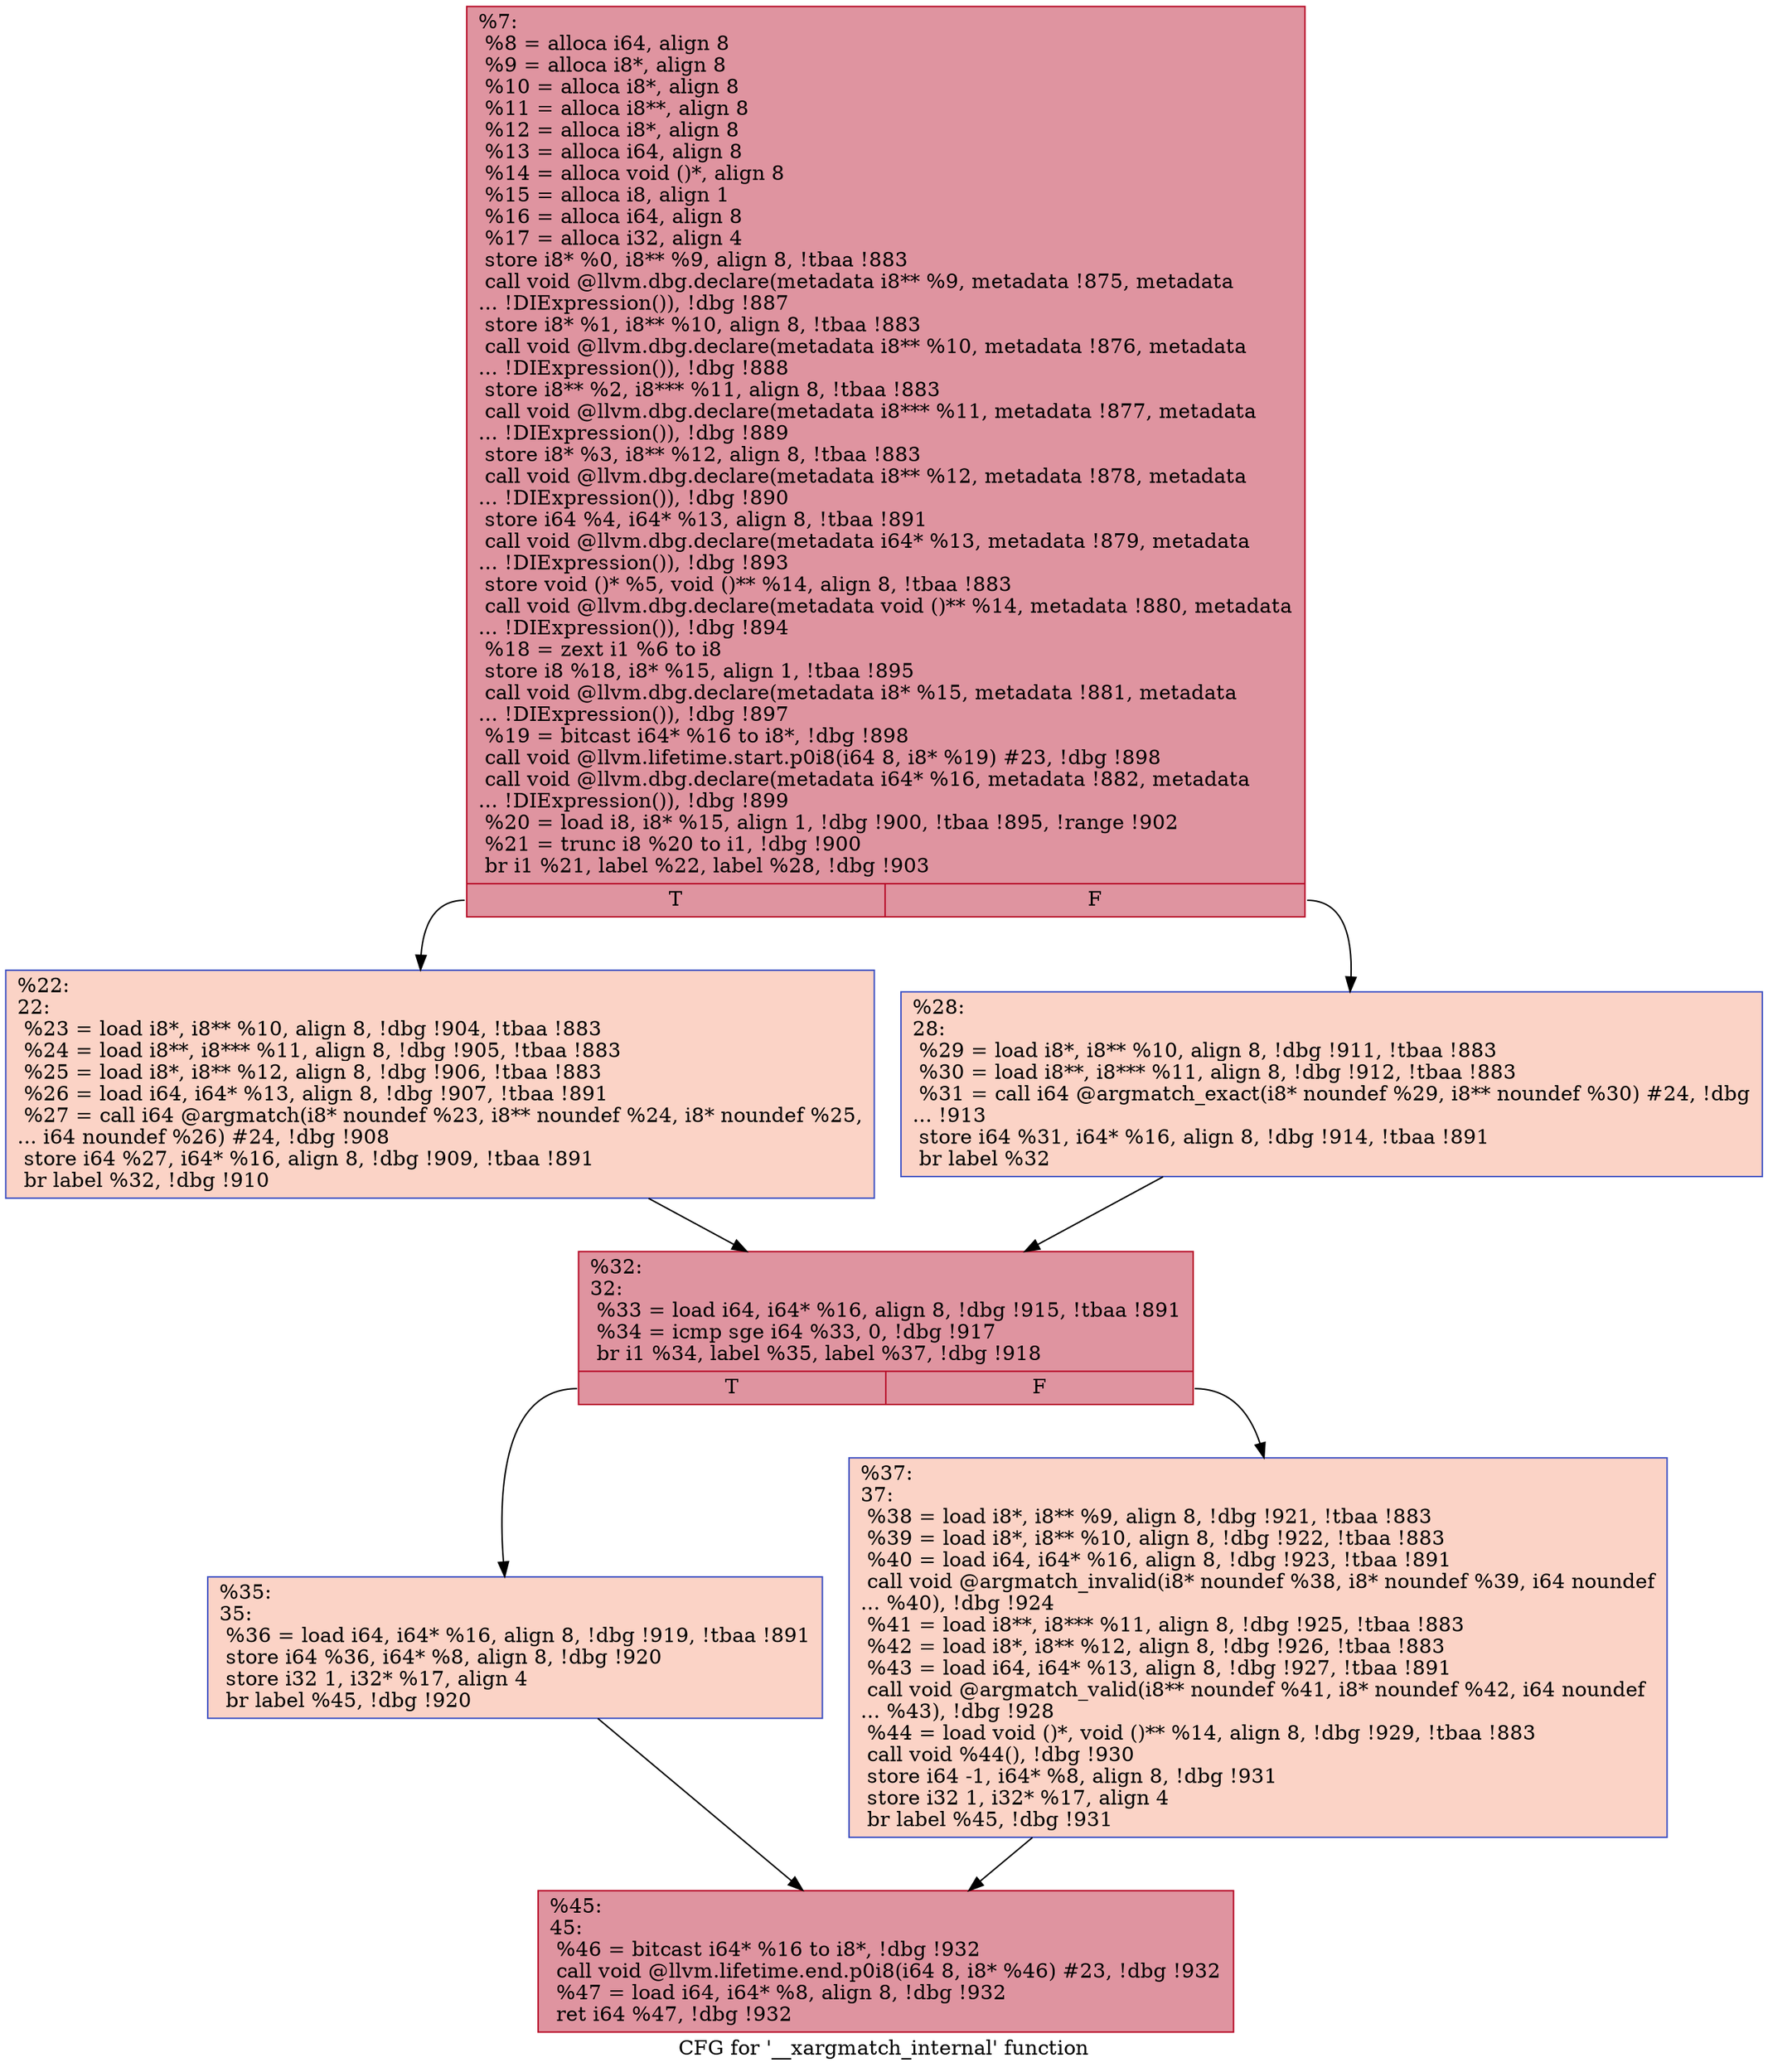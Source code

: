 digraph "CFG for '__xargmatch_internal' function" {
	label="CFG for '__xargmatch_internal' function";

	Node0xd4eab0 [shape=record,color="#b70d28ff", style=filled, fillcolor="#b70d2870",label="{%7:\l  %8 = alloca i64, align 8\l  %9 = alloca i8*, align 8\l  %10 = alloca i8*, align 8\l  %11 = alloca i8**, align 8\l  %12 = alloca i8*, align 8\l  %13 = alloca i64, align 8\l  %14 = alloca void ()*, align 8\l  %15 = alloca i8, align 1\l  %16 = alloca i64, align 8\l  %17 = alloca i32, align 4\l  store i8* %0, i8** %9, align 8, !tbaa !883\l  call void @llvm.dbg.declare(metadata i8** %9, metadata !875, metadata\l... !DIExpression()), !dbg !887\l  store i8* %1, i8** %10, align 8, !tbaa !883\l  call void @llvm.dbg.declare(metadata i8** %10, metadata !876, metadata\l... !DIExpression()), !dbg !888\l  store i8** %2, i8*** %11, align 8, !tbaa !883\l  call void @llvm.dbg.declare(metadata i8*** %11, metadata !877, metadata\l... !DIExpression()), !dbg !889\l  store i8* %3, i8** %12, align 8, !tbaa !883\l  call void @llvm.dbg.declare(metadata i8** %12, metadata !878, metadata\l... !DIExpression()), !dbg !890\l  store i64 %4, i64* %13, align 8, !tbaa !891\l  call void @llvm.dbg.declare(metadata i64* %13, metadata !879, metadata\l... !DIExpression()), !dbg !893\l  store void ()* %5, void ()** %14, align 8, !tbaa !883\l  call void @llvm.dbg.declare(metadata void ()** %14, metadata !880, metadata\l... !DIExpression()), !dbg !894\l  %18 = zext i1 %6 to i8\l  store i8 %18, i8* %15, align 1, !tbaa !895\l  call void @llvm.dbg.declare(metadata i8* %15, metadata !881, metadata\l... !DIExpression()), !dbg !897\l  %19 = bitcast i64* %16 to i8*, !dbg !898\l  call void @llvm.lifetime.start.p0i8(i64 8, i8* %19) #23, !dbg !898\l  call void @llvm.dbg.declare(metadata i64* %16, metadata !882, metadata\l... !DIExpression()), !dbg !899\l  %20 = load i8, i8* %15, align 1, !dbg !900, !tbaa !895, !range !902\l  %21 = trunc i8 %20 to i1, !dbg !900\l  br i1 %21, label %22, label %28, !dbg !903\l|{<s0>T|<s1>F}}"];
	Node0xd4eab0:s0 -> Node0xd52bd0;
	Node0xd4eab0:s1 -> Node0xcdeb50;
	Node0xd52bd0 [shape=record,color="#3d50c3ff", style=filled, fillcolor="#f59c7d70",label="{%22:\l22:                                               \l  %23 = load i8*, i8** %10, align 8, !dbg !904, !tbaa !883\l  %24 = load i8**, i8*** %11, align 8, !dbg !905, !tbaa !883\l  %25 = load i8*, i8** %12, align 8, !dbg !906, !tbaa !883\l  %26 = load i64, i64* %13, align 8, !dbg !907, !tbaa !891\l  %27 = call i64 @argmatch(i8* noundef %23, i8** noundef %24, i8* noundef %25,\l... i64 noundef %26) #24, !dbg !908\l  store i64 %27, i64* %16, align 8, !dbg !909, !tbaa !891\l  br label %32, !dbg !910\l}"];
	Node0xd52bd0 -> Node0xcdeba0;
	Node0xcdeb50 [shape=record,color="#3d50c3ff", style=filled, fillcolor="#f59c7d70",label="{%28:\l28:                                               \l  %29 = load i8*, i8** %10, align 8, !dbg !911, !tbaa !883\l  %30 = load i8**, i8*** %11, align 8, !dbg !912, !tbaa !883\l  %31 = call i64 @argmatch_exact(i8* noundef %29, i8** noundef %30) #24, !dbg\l... !913\l  store i64 %31, i64* %16, align 8, !dbg !914, !tbaa !891\l  br label %32\l}"];
	Node0xcdeb50 -> Node0xcdeba0;
	Node0xcdeba0 [shape=record,color="#b70d28ff", style=filled, fillcolor="#b70d2870",label="{%32:\l32:                                               \l  %33 = load i64, i64* %16, align 8, !dbg !915, !tbaa !891\l  %34 = icmp sge i64 %33, 0, !dbg !917\l  br i1 %34, label %35, label %37, !dbg !918\l|{<s0>T|<s1>F}}"];
	Node0xcdeba0:s0 -> Node0xcdebf0;
	Node0xcdeba0:s1 -> Node0xcdec40;
	Node0xcdebf0 [shape=record,color="#3d50c3ff", style=filled, fillcolor="#f59c7d70",label="{%35:\l35:                                               \l  %36 = load i64, i64* %16, align 8, !dbg !919, !tbaa !891\l  store i64 %36, i64* %8, align 8, !dbg !920\l  store i32 1, i32* %17, align 4\l  br label %45, !dbg !920\l}"];
	Node0xcdebf0 -> Node0xcdec90;
	Node0xcdec40 [shape=record,color="#3d50c3ff", style=filled, fillcolor="#f59c7d70",label="{%37:\l37:                                               \l  %38 = load i8*, i8** %9, align 8, !dbg !921, !tbaa !883\l  %39 = load i8*, i8** %10, align 8, !dbg !922, !tbaa !883\l  %40 = load i64, i64* %16, align 8, !dbg !923, !tbaa !891\l  call void @argmatch_invalid(i8* noundef %38, i8* noundef %39, i64 noundef\l... %40), !dbg !924\l  %41 = load i8**, i8*** %11, align 8, !dbg !925, !tbaa !883\l  %42 = load i8*, i8** %12, align 8, !dbg !926, !tbaa !883\l  %43 = load i64, i64* %13, align 8, !dbg !927, !tbaa !891\l  call void @argmatch_valid(i8** noundef %41, i8* noundef %42, i64 noundef\l... %43), !dbg !928\l  %44 = load void ()*, void ()** %14, align 8, !dbg !929, !tbaa !883\l  call void %44(), !dbg !930\l  store i64 -1, i64* %8, align 8, !dbg !931\l  store i32 1, i32* %17, align 4\l  br label %45, !dbg !931\l}"];
	Node0xcdec40 -> Node0xcdec90;
	Node0xcdec90 [shape=record,color="#b70d28ff", style=filled, fillcolor="#b70d2870",label="{%45:\l45:                                               \l  %46 = bitcast i64* %16 to i8*, !dbg !932\l  call void @llvm.lifetime.end.p0i8(i64 8, i8* %46) #23, !dbg !932\l  %47 = load i64, i64* %8, align 8, !dbg !932\l  ret i64 %47, !dbg !932\l}"];
}

